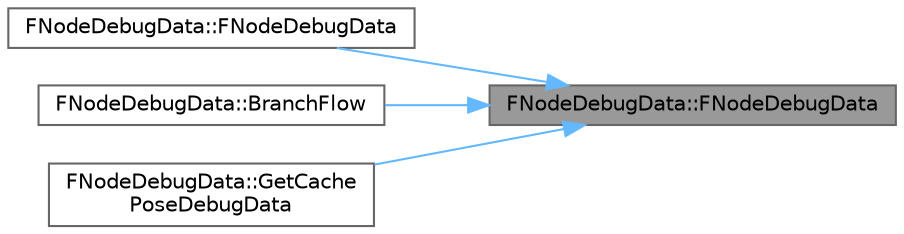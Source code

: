 digraph "FNodeDebugData::FNodeDebugData"
{
 // INTERACTIVE_SVG=YES
 // LATEX_PDF_SIZE
  bgcolor="transparent";
  edge [fontname=Helvetica,fontsize=10,labelfontname=Helvetica,labelfontsize=10];
  node [fontname=Helvetica,fontsize=10,shape=box,height=0.2,width=0.4];
  rankdir="RL";
  Node1 [id="Node000001",label="FNodeDebugData::FNodeDebugData",height=0.2,width=0.4,color="gray40", fillcolor="grey60", style="filled", fontcolor="black",tooltip=" "];
  Node1 -> Node2 [id="edge1_Node000001_Node000002",dir="back",color="steelblue1",style="solid",tooltip=" "];
  Node2 [id="Node000002",label="FNodeDebugData::FNodeDebugData",height=0.2,width=0.4,color="grey40", fillcolor="white", style="filled",URL="$d4/d25/structFNodeDebugData.html#abf12095570dc3de7ae8d076de8bfc3a9",tooltip=" "];
  Node1 -> Node3 [id="edge2_Node000001_Node000003",dir="back",color="steelblue1",style="solid",tooltip=" "];
  Node3 [id="Node000003",label="FNodeDebugData::BranchFlow",height=0.2,width=0.4,color="grey40", fillcolor="white", style="filled",URL="$d4/d25/structFNodeDebugData.html#a4dc6195ce964304c5a2319eb5c771e73",tooltip=" "];
  Node1 -> Node4 [id="edge3_Node000001_Node000004",dir="back",color="steelblue1",style="solid",tooltip=" "];
  Node4 [id="Node000004",label="FNodeDebugData::GetCache\lPoseDebugData",height=0.2,width=0.4,color="grey40", fillcolor="white", style="filled",URL="$d4/d25/structFNodeDebugData.html#adab9a64f440b1494a11c5aea3d448cd7",tooltip=" "];
}
